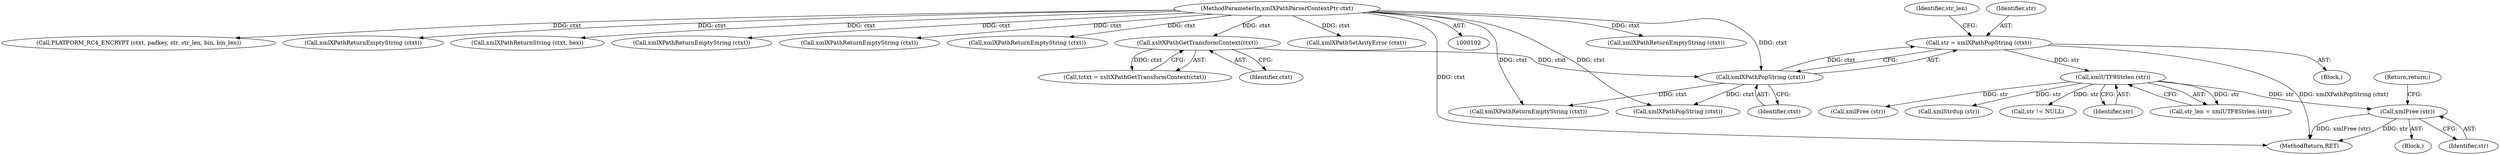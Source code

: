 digraph "0_Chrome_96dbafe288dbe2f0cc45fa3c39daf6d0c37acbab_1@pointer" {
"1000197" [label="(Call,xmlFree (str))"];
"1000168" [label="(Call,xmlUTF8Strlen (str))"];
"1000162" [label="(Call,str = xmlXPathPopString (ctxt))"];
"1000164" [label="(Call,xmlXPathPopString (ctxt))"];
"1000160" [label="(Call,xsltXPathGetTransformContext(ctxt))"];
"1000103" [label="(MethodParameterIn,xmlXPathParserContextPtr ctxt)"];
"1000193" [label="(Call,xmlXPathReturnEmptyString (ctxt))"];
"1000160" [label="(Call,xsltXPathGetTransformContext(ctxt))"];
"1000163" [label="(Identifier,str)"];
"1000363" [label="(MethodReturn,RET)"];
"1000105" [label="(Block,)"];
"1000292" [label="(Call,PLATFORM_RC4_ENCRYPT (ctxt, padkey, str, str_len, bin, bin_len))"];
"1000192" [label="(Block,)"];
"1000168" [label="(Call,xmlUTF8Strlen (str))"];
"1000327" [label="(Call,xmlXPathReturnEmptyString (ctxt))"];
"1000335" [label="(Call,xmlXPathReturnString (ctxt, hex))"];
"1000177" [label="(Call,xmlFree (str))"];
"1000158" [label="(Call,tctxt = xsltXPathGetTransformContext(ctxt))"];
"1000270" [label="(Call,xmlStrdup (str))"];
"1000346" [label="(Call,str != NULL)"];
"1000199" [label="(Return,return;)"];
"1000162" [label="(Call,str = xmlXPathPopString (ctxt))"];
"1000258" [label="(Call,xmlXPathReturnEmptyString (ctxt))"];
"1000289" [label="(Call,xmlXPathReturnEmptyString (ctxt))"];
"1000103" [label="(MethodParameterIn,xmlXPathParserContextPtr ctxt)"];
"1000169" [label="(Identifier,str)"];
"1000223" [label="(Call,xmlXPathReturnEmptyString (ctxt))"];
"1000182" [label="(Call,xmlXPathPopString (ctxt))"];
"1000197" [label="(Call,xmlFree (str))"];
"1000155" [label="(Call,xmlXPathSetArityError (ctxt))"];
"1000166" [label="(Call,str_len = xmlUTF8Strlen (str))"];
"1000165" [label="(Identifier,ctxt)"];
"1000167" [label="(Identifier,str_len)"];
"1000198" [label="(Identifier,str)"];
"1000164" [label="(Call,xmlXPathPopString (ctxt))"];
"1000175" [label="(Call,xmlXPathReturnEmptyString (ctxt))"];
"1000161" [label="(Identifier,ctxt)"];
"1000197" -> "1000192"  [label="AST: "];
"1000197" -> "1000198"  [label="CFG: "];
"1000198" -> "1000197"  [label="AST: "];
"1000199" -> "1000197"  [label="CFG: "];
"1000197" -> "1000363"  [label="DDG: xmlFree (str)"];
"1000197" -> "1000363"  [label="DDG: str"];
"1000168" -> "1000197"  [label="DDG: str"];
"1000168" -> "1000166"  [label="AST: "];
"1000168" -> "1000169"  [label="CFG: "];
"1000169" -> "1000168"  [label="AST: "];
"1000166" -> "1000168"  [label="CFG: "];
"1000168" -> "1000166"  [label="DDG: str"];
"1000162" -> "1000168"  [label="DDG: str"];
"1000168" -> "1000177"  [label="DDG: str"];
"1000168" -> "1000270"  [label="DDG: str"];
"1000168" -> "1000346"  [label="DDG: str"];
"1000162" -> "1000105"  [label="AST: "];
"1000162" -> "1000164"  [label="CFG: "];
"1000163" -> "1000162"  [label="AST: "];
"1000164" -> "1000162"  [label="AST: "];
"1000167" -> "1000162"  [label="CFG: "];
"1000162" -> "1000363"  [label="DDG: xmlXPathPopString (ctxt)"];
"1000164" -> "1000162"  [label="DDG: ctxt"];
"1000164" -> "1000165"  [label="CFG: "];
"1000165" -> "1000164"  [label="AST: "];
"1000160" -> "1000164"  [label="DDG: ctxt"];
"1000103" -> "1000164"  [label="DDG: ctxt"];
"1000164" -> "1000175"  [label="DDG: ctxt"];
"1000164" -> "1000182"  [label="DDG: ctxt"];
"1000160" -> "1000158"  [label="AST: "];
"1000160" -> "1000161"  [label="CFG: "];
"1000161" -> "1000160"  [label="AST: "];
"1000158" -> "1000160"  [label="CFG: "];
"1000160" -> "1000158"  [label="DDG: ctxt"];
"1000103" -> "1000160"  [label="DDG: ctxt"];
"1000103" -> "1000102"  [label="AST: "];
"1000103" -> "1000363"  [label="DDG: ctxt"];
"1000103" -> "1000155"  [label="DDG: ctxt"];
"1000103" -> "1000175"  [label="DDG: ctxt"];
"1000103" -> "1000182"  [label="DDG: ctxt"];
"1000103" -> "1000193"  [label="DDG: ctxt"];
"1000103" -> "1000223"  [label="DDG: ctxt"];
"1000103" -> "1000258"  [label="DDG: ctxt"];
"1000103" -> "1000289"  [label="DDG: ctxt"];
"1000103" -> "1000292"  [label="DDG: ctxt"];
"1000103" -> "1000327"  [label="DDG: ctxt"];
"1000103" -> "1000335"  [label="DDG: ctxt"];
}
